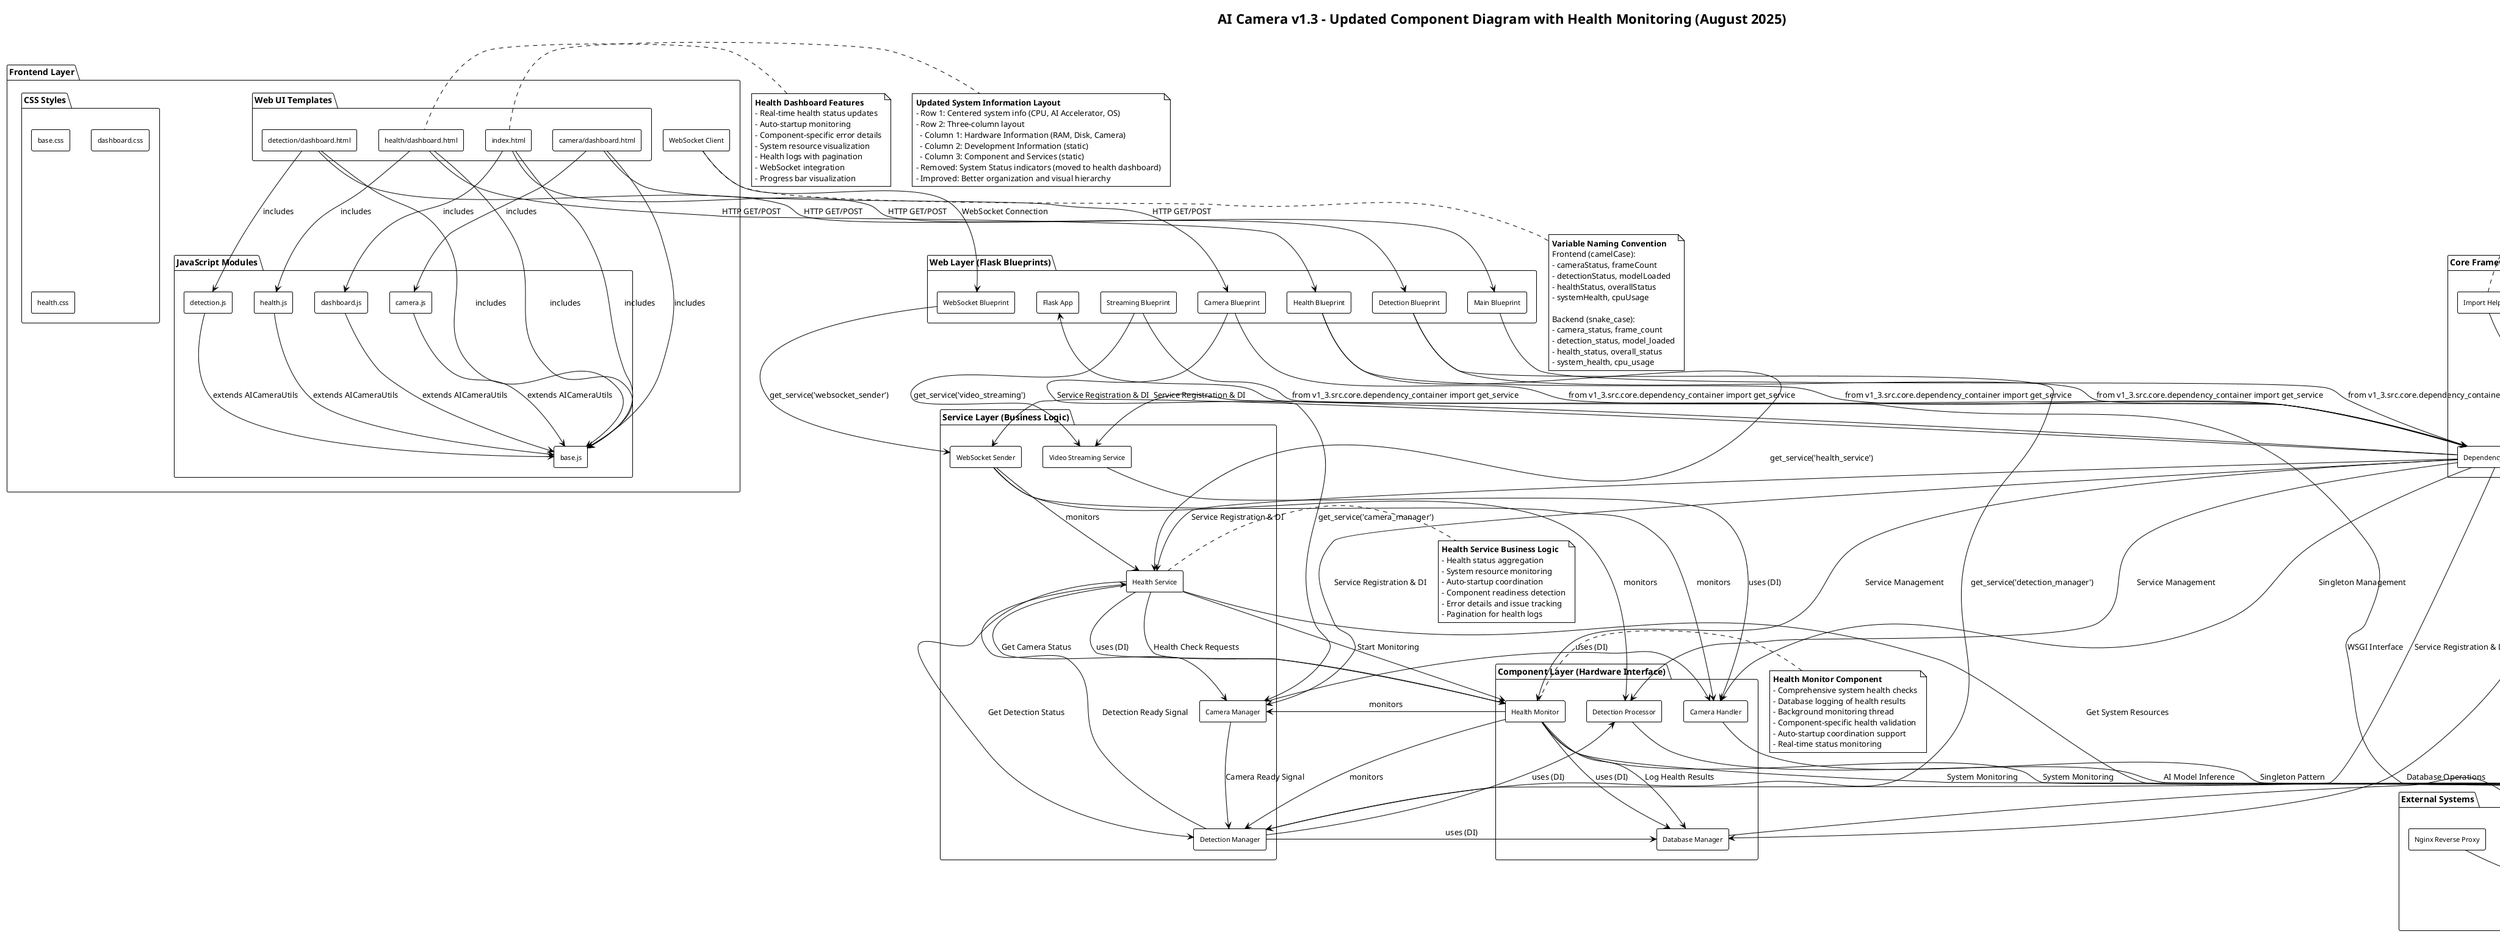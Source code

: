 @startuml AI_Camera_v1_3_Updated_Component_Diagram

!theme plain
skinparam componentStyle rectangle
skinparam componentFontSize 11
skinparam componentFontName Arial

title AI Camera v1.3 - Updated Component Diagram with Health Monitoring (August 2025)

package "Frontend Layer" {
    package "Web UI Templates" {
        [index.html] as index_template
        [camera/dashboard.html] as camera_template
        [detection/dashboard.html] as detection_template
        [health/dashboard.html] as health_template
    }
    
    package "JavaScript Modules" {
        [base.js] as base_js
        [dashboard.js] as dashboard_js
        [camera.js] as camera_js
        [detection.js] as detection_js
        [health.js] as health_js
    }
    
    package "CSS Styles" {
        [base.css] as base_css
        [dashboard.css] as dashboard_css
        [health.css] as health_css
    }
    
    [WebSocket Client] as ws_client
}

package "Web Layer (Flask Blueprints)" {
    [Flask App] as flask_app
    [Main Blueprint] as main_bp
    [Camera Blueprint] as camera_bp
    [Detection Blueprint] as detection_bp
    [Health Blueprint] as health_bp
    [Streaming Blueprint] as streaming_bp
    [WebSocket Blueprint] as ws_bp
}

package "Service Layer (Business Logic)" {
    [Camera Manager] as camera_mgr
    [Detection Manager] as detection_mgr
    [Health Service] as health_service
    [Video Streaming Service] as video_stream
    [WebSocket Sender] as ws_sender
}

package "Component Layer (Hardware Interface)" {
    [Camera Handler] as camera_handler
    [Detection Processor] as detection_proc
    [Health Monitor] as health_monitor
    [Database Manager] as db_manager
}

package "Core Framework" {
    [Dependency Container] as dep_container
    [Import Helper] as import_helper
    [Logging Config] as logging_config
    [Configuration Manager] as config_mgr
}

package "External Systems" {
    [Picamera2 Library] as picamera2
    [Hailo AI Accelerator] as hailo_ai
    [SQLite Database] as sqlite_db
    [System Resources] as sys_res
    [Nginx Reverse Proxy] as nginx
    [Gunicorn WSGI Server] as gunicorn
}

' Frontend Template Relationships
index_template --> base_js : includes
index_template --> dashboard_js : includes
camera_template --> base_js : includes
camera_template --> camera_js : includes
detection_template --> base_js : includes
detection_template --> detection_js : includes
health_template --> base_js : includes
health_template --> health_js : includes

' JavaScript Module Dependencies
dashboard_js --> base_js : extends AICameraUtils
camera_js --> base_js : extends AICameraUtils
detection_js --> base_js : extends AICameraUtils
health_js --> base_js : extends AICameraUtils

' Frontend to Web Layer (HTTP/WebSocket)
index_template --> main_bp : HTTP GET/POST
camera_template --> camera_bp : HTTP GET/POST
detection_template --> detection_bp : HTTP GET/POST
health_template --> health_bp : HTTP GET/POST
ws_client --> ws_bp : WebSocket Connection

' Web Layer Blueprint Dependencies (Absolute Imports)
main_bp --> dep_container : "from v1_3.src.core.dependency_container import get_service"
camera_bp --> dep_container : "from v1_3.src.core.dependency_container import get_service"
detection_bp --> dep_container : "from v1_3.src.core.dependency_container import get_service"
health_bp --> dep_container : "from v1_3.src.core.dependency_container import get_service"
streaming_bp --> dep_container : "from v1_3.src.core.dependency_container import get_service"

' Service Layer Dependencies (Dependency Injection)
camera_bp --> camera_mgr : get_service('camera_manager')
detection_bp --> detection_mgr : get_service('detection_manager')
health_bp --> health_service : get_service('health_service')
streaming_bp --> video_stream : get_service('video_streaming')
ws_bp --> ws_sender : get_service('websocket_sender')

' Service to Component Layer
camera_mgr --> camera_handler : uses (DI)
detection_mgr --> detection_proc : uses (DI)
detection_mgr --> db_manager : uses (DI)
health_service --> health_monitor : uses (DI)
video_stream --> camera_handler : uses (DI)
ws_sender --> camera_handler : monitors
ws_sender --> detection_proc : monitors
ws_sender --> health_service : monitors

' Health Monitor Dependencies
health_monitor --> db_manager : uses (DI)
health_monitor --> camera_mgr : monitors
health_monitor --> detection_mgr : monitors
health_monitor --> sys_res : "System Monitoring"

' Component to External Systems
camera_handler --> picamera2 : "Singleton Pattern"
detection_proc --> hailo_ai : "AI Model Inference"
db_manager --> sqlite_db : "Database Operations"
health_monitor --> sys_res : "System Monitoring"

' Core Framework Services
dep_container --> camera_mgr : "Service Registration & DI"
dep_container --> detection_mgr : "Service Registration & DI"
dep_container --> health_service : "Service Registration & DI"
dep_container --> video_stream : "Service Registration & DI"
dep_container --> ws_sender : "Service Registration & DI"
dep_container --> camera_handler : "Singleton Management"
dep_container --> detection_proc : "Service Management"
dep_container --> db_manager : "Service Management"
dep_container --> health_monitor : "Service Management"

import_helper --> dep_container : "Absolute Import Validation"
logging_config --> "*" : "Centralized Logging"
config_mgr --> "*" : "Configuration Management"

' Infrastructure Layer
nginx --> gunicorn : "Unix Socket Proxy"
gunicorn --> flask_app : "WSGI Interface"

' Health Monitoring Data Flow
health_service --> health_monitor : "Health Check Requests"
health_monitor --> db_manager : "Log Health Results"
health_service --> camera_mgr : "Get Camera Status"
health_service --> detection_mgr : "Get Detection Status"
health_service --> sys_res : "Get System Resources"

' Auto-Startup Sequence
camera_mgr --> detection_mgr : "Camera Ready Signal"
detection_mgr --> health_service : "Detection Ready Signal"
health_service --> health_monitor : "Start Monitoring"

note right of dep_container
  **Dependency Injection Pattern**
  - Service registration with absolute imports
  - Automatic dependency resolution
  - Singleton pattern for hardware resources
  - Service lifecycle management
  - Health monitoring integration
end note

note right of import_helper
  **Absolute Imports System**
  - from v1_3.src.core.*
  - from v1_3.src.components.*
  - from v1_3.src.services.*
  - from v1_3.src.web.blueprints.*
end note

note right of health_service
  **Health Service Business Logic**
  - Health status aggregation
  - System resource monitoring
  - Auto-startup coordination
  - Component readiness detection
  - Error details and issue tracking
  - Pagination for health logs
end note

note right of health_monitor
  **Health Monitor Component**
  - Comprehensive system health checks
  - Database logging of health results
  - Background monitoring thread
  - Component-specific health validation
  - Auto-startup coordination support
  - Real-time status monitoring
end note

note bottom of ws_client
  **Variable Naming Convention**
  Frontend (camelCase):
  - cameraStatus, frameCount
  - detectionStatus, modelLoaded
  - healthStatus, overallStatus
  - systemHealth, cpuUsage
  
  Backend (snake_case):
  - camera_status, frame_count
  - detection_status, model_loaded
  - health_status, overall_status
  - system_health, cpu_usage
end note

note left of health_template
  **Health Dashboard Features**
  - Real-time health status updates
  - Auto-startup monitoring
  - Component-specific error details
  - System resource visualization
  - Health logs with pagination
  - WebSocket integration
  - Progress bar visualization
end note

note right of index_template
  **Updated System Information Layout**
  - Row 1: Centered system info (CPU, AI Accelerator, OS)
  - Row 2: Three-column layout
    - Column 1: Hardware Information (RAM, Disk, Camera)
    - Column 2: Development Information (static)
    - Column 3: Component and Services (static)
  - Removed: System Status indicators (moved to health dashboard)
  - Improved: Better organization and visual hierarchy
end note

@enduml
